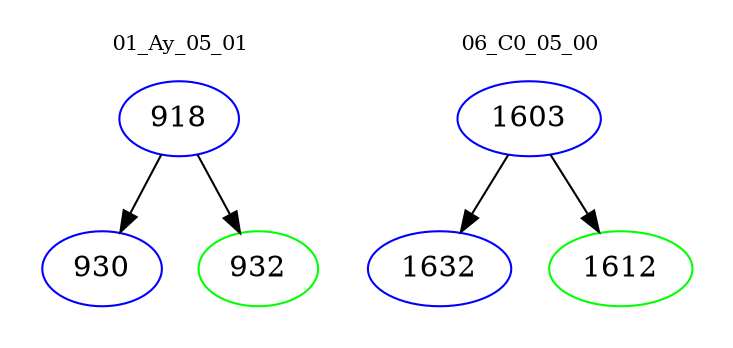 digraph{
subgraph cluster_0 {
color = white
label = "01_Ay_05_01";
fontsize=10;
T0_918 [label="918", color="blue"]
T0_918 -> T0_930 [color="black"]
T0_930 [label="930", color="blue"]
T0_918 -> T0_932 [color="black"]
T0_932 [label="932", color="green"]
}
subgraph cluster_1 {
color = white
label = "06_C0_05_00";
fontsize=10;
T1_1603 [label="1603", color="blue"]
T1_1603 -> T1_1632 [color="black"]
T1_1632 [label="1632", color="blue"]
T1_1603 -> T1_1612 [color="black"]
T1_1612 [label="1612", color="green"]
}
}
